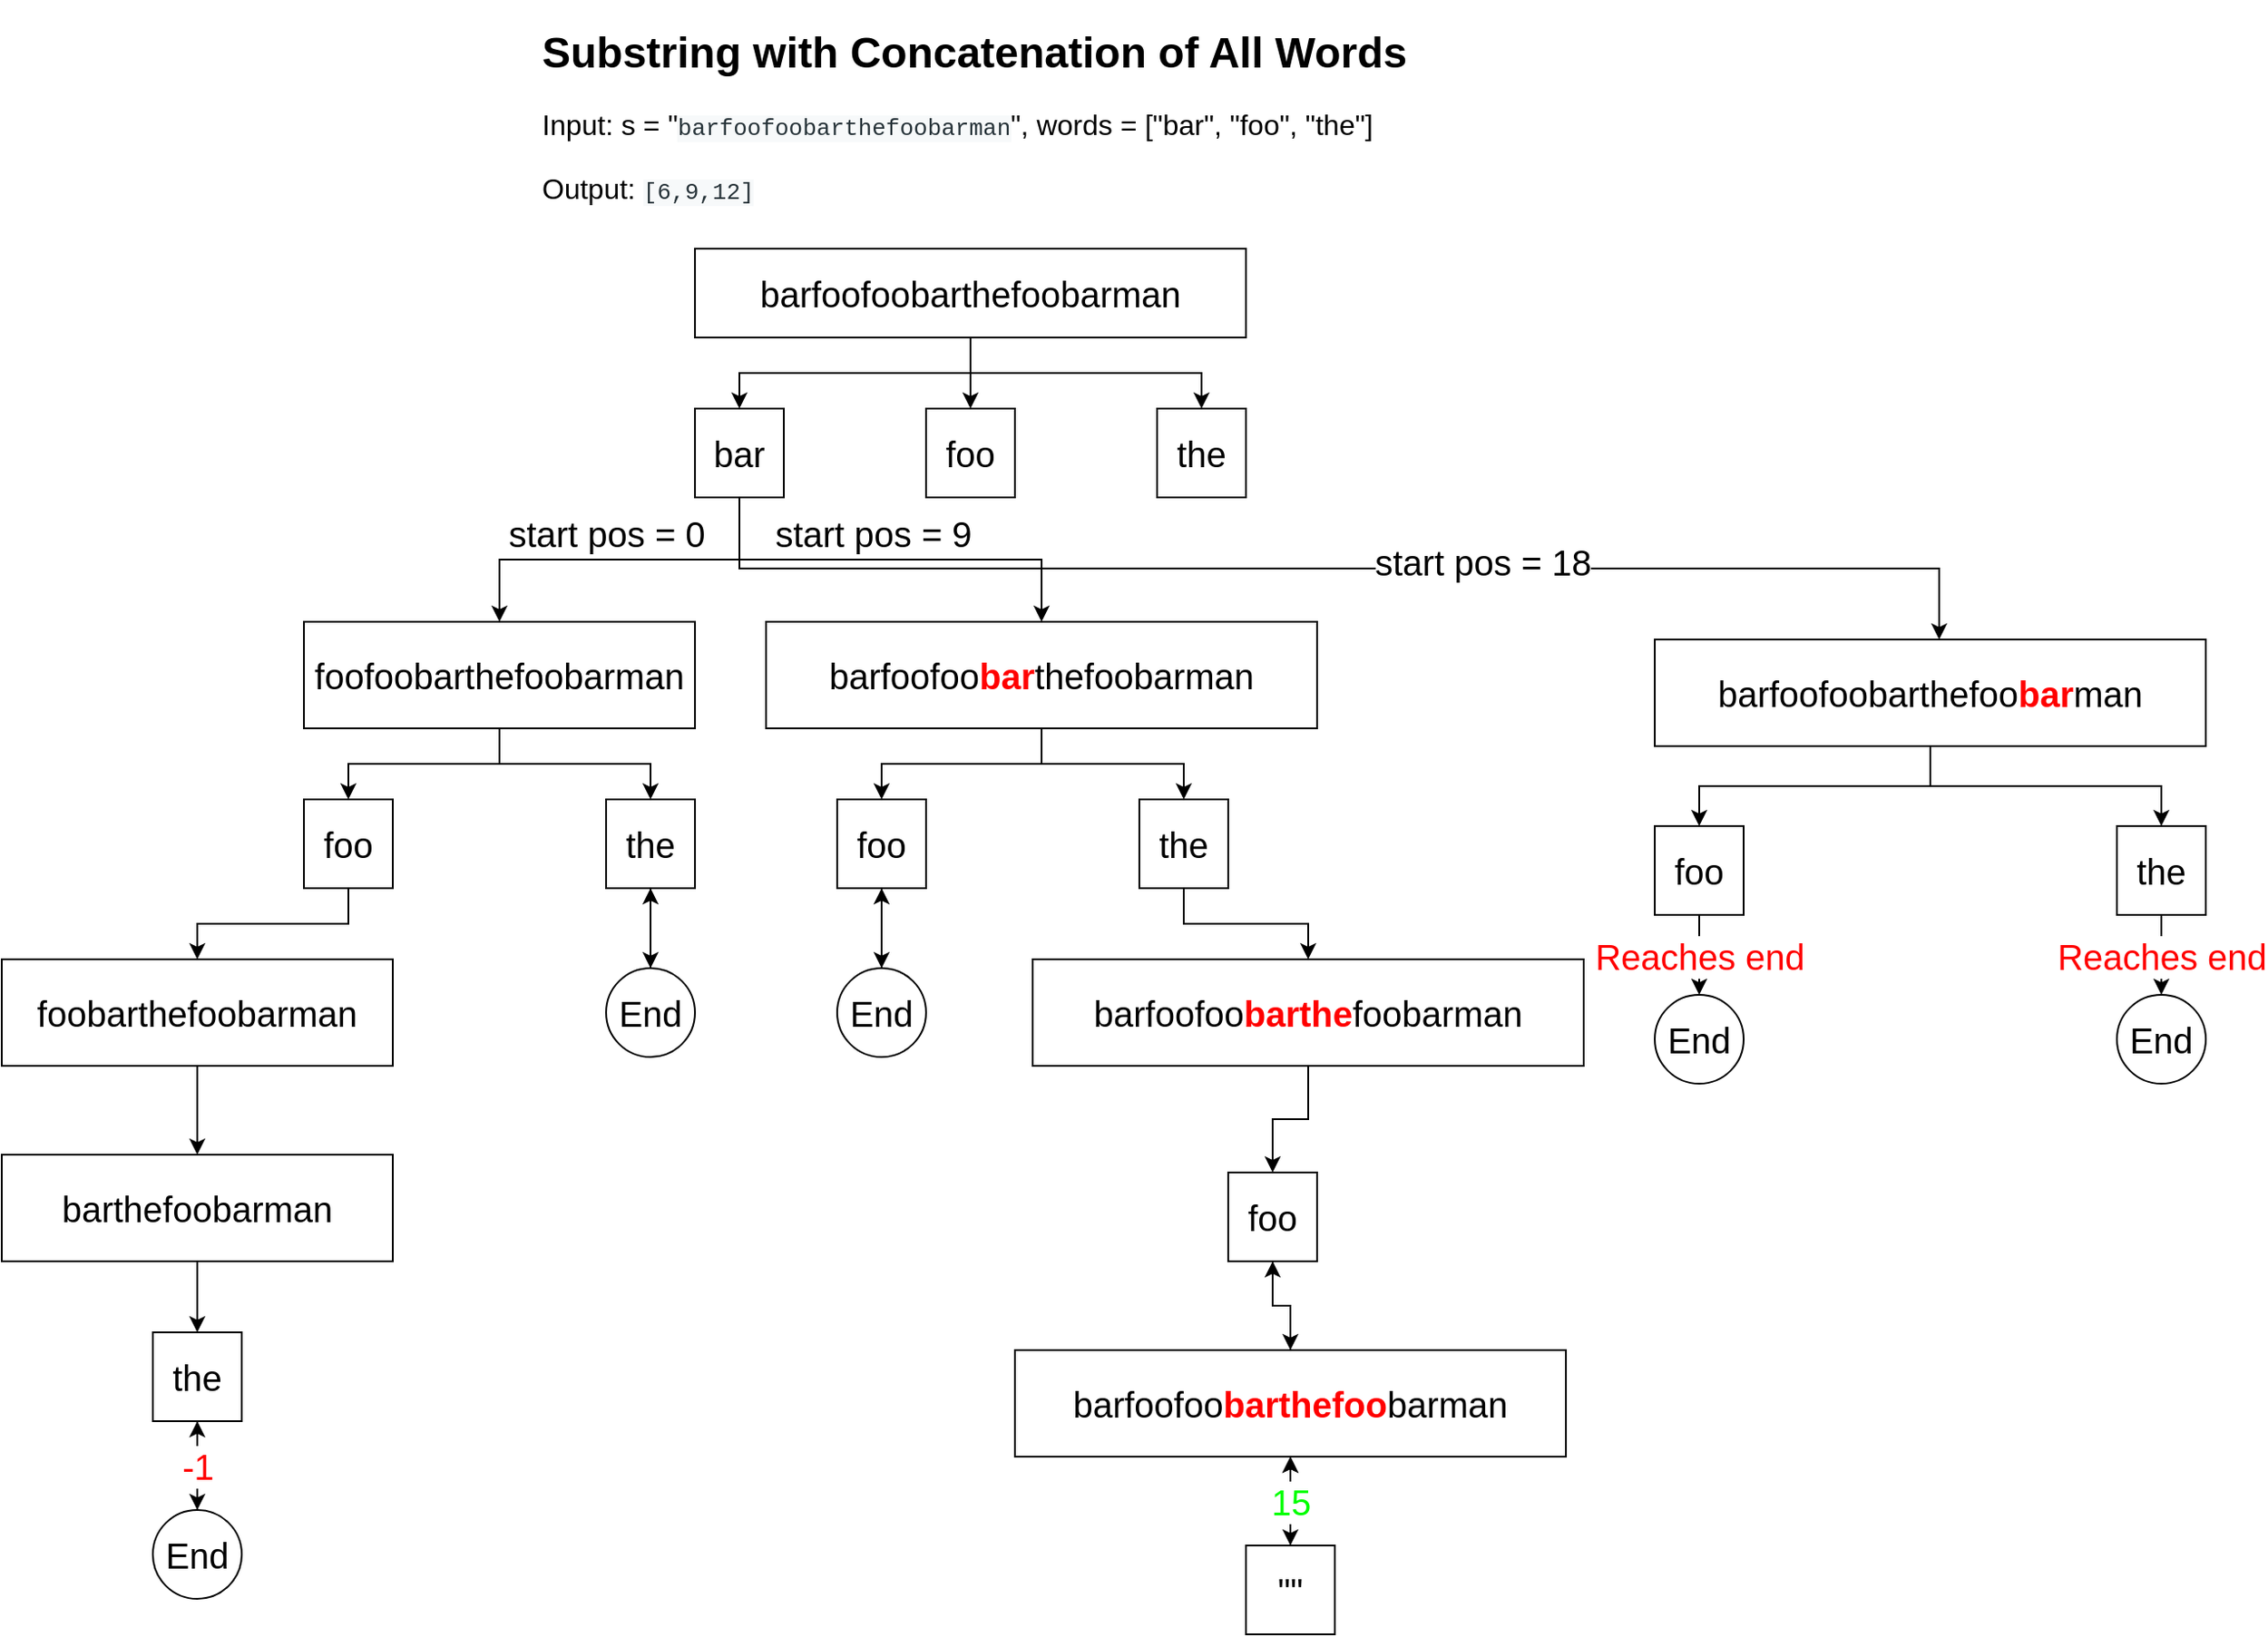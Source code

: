 <mxfile version="18.0.7" type="device"><diagram id="ZrSN_uqPv5qrPmAr1EH8" name="Page-1"><mxGraphModel dx="2200" dy="841" grid="1" gridSize="10" guides="1" tooltips="1" connect="1" arrows="1" fold="1" page="1" pageScale="1" pageWidth="850" pageHeight="1100" math="0" shadow="0"><root><mxCell id="0"/><mxCell id="1" parent="0"/><mxCell id="kT_5VE9SEpP5h8Xr_70L-1" value="&lt;h1&gt;Substring with Concatenation of All Words&lt;/h1&gt;&lt;p style=&quot;font-size: 16px;&quot;&gt;&lt;font style=&quot;font-size: 16px;&quot;&gt;Input: s = &quot;&lt;/font&gt;&lt;span style=&quot;background-color: rgb(247, 249, 250); color: rgb(38, 50, 56); font-family: SFMono-Regular, Consolas, &amp;quot;Liberation Mono&amp;quot;, Menlo, Courier, monospace; font-size: 13px;&quot;&gt;barfoofoobarthefoobarman&lt;/span&gt;&lt;span style=&quot;background-color: initial;&quot;&gt;&quot;, words = [&quot;bar&quot;, &quot;foo&quot;, &quot;the&quot;]&lt;/span&gt;&lt;/p&gt;&lt;p style=&quot;font-size: 16px;&quot;&gt;&lt;font style=&quot;font-size: 16px;&quot;&gt;Output:&amp;nbsp;&lt;/font&gt;&lt;span style=&quot;background-color: rgb(247, 249, 250); color: rgb(38, 50, 56); font-family: SFMono-Regular, Consolas, &amp;quot;Liberation Mono&amp;quot;, Menlo, Courier, monospace; font-size: 13px;&quot;&gt;[6,9,12]&lt;/span&gt;&lt;/p&gt;" style="text;html=1;strokeColor=none;fillColor=none;spacing=5;spacingTop=-20;whiteSpace=wrap;overflow=hidden;rounded=0;" parent="1" vertex="1"><mxGeometry x="209" y="70" width="520" height="110" as="geometry"/></mxCell><mxCell id="yL_nsu3qPvfJA4ulpi2M-5" style="edgeStyle=orthogonalEdgeStyle;rounded=0;orthogonalLoop=1;jettySize=auto;html=1;fontSize=20;" edge="1" parent="1" source="yL_nsu3qPvfJA4ulpi2M-1" target="yL_nsu3qPvfJA4ulpi2M-2"><mxGeometry relative="1" as="geometry"/></mxCell><mxCell id="yL_nsu3qPvfJA4ulpi2M-6" style="edgeStyle=orthogonalEdgeStyle;rounded=0;orthogonalLoop=1;jettySize=auto;html=1;entryX=0.5;entryY=0;entryDx=0;entryDy=0;fontSize=20;" edge="1" parent="1" source="yL_nsu3qPvfJA4ulpi2M-1" target="yL_nsu3qPvfJA4ulpi2M-4"><mxGeometry relative="1" as="geometry"/></mxCell><mxCell id="yL_nsu3qPvfJA4ulpi2M-7" style="edgeStyle=orthogonalEdgeStyle;rounded=0;orthogonalLoop=1;jettySize=auto;html=1;entryX=0.5;entryY=0;entryDx=0;entryDy=0;fontSize=20;" edge="1" parent="1" source="yL_nsu3qPvfJA4ulpi2M-1" target="yL_nsu3qPvfJA4ulpi2M-3"><mxGeometry relative="1" as="geometry"/></mxCell><mxCell id="yL_nsu3qPvfJA4ulpi2M-1" value="&lt;font style=&quot;font-size: 20px;&quot;&gt;barfoofoobarthefoobarman&lt;/font&gt;" style="rounded=0;whiteSpace=wrap;html=1;" vertex="1" parent="1"><mxGeometry x="300" y="200" width="310" height="50" as="geometry"/></mxCell><mxCell id="yL_nsu3qPvfJA4ulpi2M-9" style="edgeStyle=orthogonalEdgeStyle;rounded=0;orthogonalLoop=1;jettySize=auto;html=1;fontSize=20;" edge="1" parent="1" source="yL_nsu3qPvfJA4ulpi2M-2" target="yL_nsu3qPvfJA4ulpi2M-8"><mxGeometry relative="1" as="geometry"/></mxCell><mxCell id="yL_nsu3qPvfJA4ulpi2M-19" value="start pos = 0" style="edgeLabel;html=1;align=center;verticalAlign=middle;resizable=0;points=[];fontSize=20;" vertex="1" connectable="0" parent="yL_nsu3qPvfJA4ulpi2M-9"><mxGeometry x="-0.2" relative="1" as="geometry"><mxPoint x="-28" y="-15" as="offset"/></mxGeometry></mxCell><mxCell id="yL_nsu3qPvfJA4ulpi2M-28" value="&lt;font color=&quot;#000000&quot;&gt;start pos = 9&lt;/font&gt;" style="edgeStyle=orthogonalEdgeStyle;rounded=0;orthogonalLoop=1;jettySize=auto;html=1;entryX=0.5;entryY=0;entryDx=0;entryDy=0;fontSize=20;fontColor=#FF0000;" edge="1" parent="1" source="yL_nsu3qPvfJA4ulpi2M-2" target="yL_nsu3qPvfJA4ulpi2M-27"><mxGeometry x="-0.083" y="15" relative="1" as="geometry"><mxPoint as="offset"/></mxGeometry></mxCell><mxCell id="yL_nsu3qPvfJA4ulpi2M-52" style="edgeStyle=orthogonalEdgeStyle;rounded=0;orthogonalLoop=1;jettySize=auto;html=1;fontSize=20;fontColor=#00FF00;" edge="1" parent="1" source="yL_nsu3qPvfJA4ulpi2M-2" target="yL_nsu3qPvfJA4ulpi2M-51"><mxGeometry relative="1" as="geometry"><Array as="points"><mxPoint x="325" y="380"/><mxPoint x="1000" y="380"/></Array></mxGeometry></mxCell><mxCell id="yL_nsu3qPvfJA4ulpi2M-61" value="&lt;font color=&quot;#000000&quot;&gt;start pos = 18&lt;/font&gt;" style="edgeLabel;html=1;align=center;verticalAlign=middle;resizable=0;points=[];fontSize=20;fontColor=#FF0000;" vertex="1" connectable="0" parent="yL_nsu3qPvfJA4ulpi2M-52"><mxGeometry x="0.213" y="4" relative="1" as="geometry"><mxPoint as="offset"/></mxGeometry></mxCell><mxCell id="yL_nsu3qPvfJA4ulpi2M-2" value="bar" style="whiteSpace=wrap;html=1;aspect=fixed;fontSize=20;" vertex="1" parent="1"><mxGeometry x="300" y="290" width="50" height="50" as="geometry"/></mxCell><mxCell id="yL_nsu3qPvfJA4ulpi2M-3" value="the" style="whiteSpace=wrap;html=1;aspect=fixed;fontSize=20;" vertex="1" parent="1"><mxGeometry x="560" y="290" width="50" height="50" as="geometry"/></mxCell><mxCell id="yL_nsu3qPvfJA4ulpi2M-4" value="foo" style="whiteSpace=wrap;html=1;aspect=fixed;fontSize=20;" vertex="1" parent="1"><mxGeometry x="430" y="290" width="50" height="50" as="geometry"/></mxCell><mxCell id="yL_nsu3qPvfJA4ulpi2M-12" style="edgeStyle=orthogonalEdgeStyle;rounded=0;orthogonalLoop=1;jettySize=auto;html=1;fontSize=20;" edge="1" parent="1" source="yL_nsu3qPvfJA4ulpi2M-8" target="yL_nsu3qPvfJA4ulpi2M-11"><mxGeometry relative="1" as="geometry"/></mxCell><mxCell id="yL_nsu3qPvfJA4ulpi2M-13" style="edgeStyle=orthogonalEdgeStyle;rounded=0;orthogonalLoop=1;jettySize=auto;html=1;fontSize=20;" edge="1" parent="1" source="yL_nsu3qPvfJA4ulpi2M-8" target="yL_nsu3qPvfJA4ulpi2M-10"><mxGeometry relative="1" as="geometry"/></mxCell><mxCell id="yL_nsu3qPvfJA4ulpi2M-8" value="&lt;span style=&quot;&quot;&gt;foofoobarthefoobarman&lt;/span&gt;" style="rounded=0;whiteSpace=wrap;html=1;fontSize=20;" vertex="1" parent="1"><mxGeometry x="80" y="410" width="220" height="60" as="geometry"/></mxCell><mxCell id="yL_nsu3qPvfJA4ulpi2M-17" style="edgeStyle=orthogonalEdgeStyle;rounded=0;orthogonalLoop=1;jettySize=auto;html=1;entryX=0.5;entryY=0;entryDx=0;entryDy=0;fontSize=20;" edge="1" parent="1" source="yL_nsu3qPvfJA4ulpi2M-10" target="yL_nsu3qPvfJA4ulpi2M-16"><mxGeometry relative="1" as="geometry"/></mxCell><mxCell id="yL_nsu3qPvfJA4ulpi2M-15" style="edgeStyle=orthogonalEdgeStyle;rounded=0;orthogonalLoop=1;jettySize=auto;html=1;fontSize=20;" edge="1" parent="1" source="yL_nsu3qPvfJA4ulpi2M-11" target="yL_nsu3qPvfJA4ulpi2M-14"><mxGeometry relative="1" as="geometry"/></mxCell><mxCell id="yL_nsu3qPvfJA4ulpi2M-22" style="edgeStyle=orthogonalEdgeStyle;rounded=0;orthogonalLoop=1;jettySize=auto;html=1;fontSize=20;" edge="1" parent="1" source="yL_nsu3qPvfJA4ulpi2M-14" target="yL_nsu3qPvfJA4ulpi2M-21"><mxGeometry relative="1" as="geometry"/></mxCell><mxCell id="yL_nsu3qPvfJA4ulpi2M-14" value="&lt;span style=&quot;&quot;&gt;foobarthefoobarman&lt;/span&gt;" style="rounded=0;whiteSpace=wrap;html=1;fontSize=20;" vertex="1" parent="1"><mxGeometry x="-90" y="600" width="220" height="60" as="geometry"/></mxCell><mxCell id="yL_nsu3qPvfJA4ulpi2M-18" style="edgeStyle=orthogonalEdgeStyle;rounded=0;orthogonalLoop=1;jettySize=auto;html=1;entryX=0.5;entryY=1;entryDx=0;entryDy=0;fontSize=20;" edge="1" parent="1" source="yL_nsu3qPvfJA4ulpi2M-16" target="yL_nsu3qPvfJA4ulpi2M-10"><mxGeometry relative="1" as="geometry"/></mxCell><mxCell id="yL_nsu3qPvfJA4ulpi2M-16" value="End" style="ellipse;whiteSpace=wrap;html=1;aspect=fixed;fontSize=20;" vertex="1" parent="1"><mxGeometry x="250" y="605" width="50" height="50" as="geometry"/></mxCell><mxCell id="yL_nsu3qPvfJA4ulpi2M-24" style="edgeStyle=orthogonalEdgeStyle;rounded=0;orthogonalLoop=1;jettySize=auto;html=1;entryX=0.5;entryY=0;entryDx=0;entryDy=0;fontSize=20;" edge="1" parent="1" source="yL_nsu3qPvfJA4ulpi2M-21" target="yL_nsu3qPvfJA4ulpi2M-23"><mxGeometry relative="1" as="geometry"/></mxCell><mxCell id="yL_nsu3qPvfJA4ulpi2M-21" value="&lt;span style=&quot;&quot;&gt;barthefoobarman&lt;/span&gt;" style="rounded=0;whiteSpace=wrap;html=1;fontSize=20;" vertex="1" parent="1"><mxGeometry x="-90" y="710" width="220" height="60" as="geometry"/></mxCell><mxCell id="yL_nsu3qPvfJA4ulpi2M-26" style="edgeStyle=orthogonalEdgeStyle;rounded=0;orthogonalLoop=1;jettySize=auto;html=1;fontSize=20;" edge="1" parent="1" source="yL_nsu3qPvfJA4ulpi2M-23" target="yL_nsu3qPvfJA4ulpi2M-25"><mxGeometry relative="1" as="geometry"/></mxCell><mxCell id="yL_nsu3qPvfJA4ulpi2M-23" value="the" style="whiteSpace=wrap;html=1;aspect=fixed;fontSize=20;" vertex="1" parent="1"><mxGeometry x="-5" y="810" width="50" height="50" as="geometry"/></mxCell><mxCell id="yL_nsu3qPvfJA4ulpi2M-47" value="-1" style="edgeStyle=orthogonalEdgeStyle;rounded=0;orthogonalLoop=1;jettySize=auto;html=1;entryX=0.5;entryY=1;entryDx=0;entryDy=0;fontSize=20;fontColor=#FF0000;" edge="1" parent="1" source="yL_nsu3qPvfJA4ulpi2M-25" target="yL_nsu3qPvfJA4ulpi2M-23"><mxGeometry relative="1" as="geometry"/></mxCell><mxCell id="yL_nsu3qPvfJA4ulpi2M-25" value="End" style="ellipse;whiteSpace=wrap;html=1;aspect=fixed;fontSize=20;" vertex="1" parent="1"><mxGeometry x="-5" y="910" width="50" height="50" as="geometry"/></mxCell><mxCell id="yL_nsu3qPvfJA4ulpi2M-33" style="edgeStyle=orthogonalEdgeStyle;rounded=0;orthogonalLoop=1;jettySize=auto;html=1;entryX=0.5;entryY=0;entryDx=0;entryDy=0;fontSize=20;fontColor=#000000;" edge="1" parent="1" source="yL_nsu3qPvfJA4ulpi2M-27" target="yL_nsu3qPvfJA4ulpi2M-32"><mxGeometry relative="1" as="geometry"/></mxCell><mxCell id="yL_nsu3qPvfJA4ulpi2M-34" style="edgeStyle=orthogonalEdgeStyle;rounded=0;orthogonalLoop=1;jettySize=auto;html=1;entryX=0.5;entryY=0;entryDx=0;entryDy=0;fontSize=20;fontColor=#000000;" edge="1" parent="1" source="yL_nsu3qPvfJA4ulpi2M-27" target="yL_nsu3qPvfJA4ulpi2M-31"><mxGeometry relative="1" as="geometry"/></mxCell><mxCell id="yL_nsu3qPvfJA4ulpi2M-27" value="&lt;font style=&quot;font-size: 20px;&quot;&gt;barfoofoo&lt;b&gt;&lt;font color=&quot;#ff0000&quot;&gt;bar&lt;/font&gt;&lt;/b&gt;thefoobarman&lt;/font&gt;" style="rounded=0;whiteSpace=wrap;html=1;" vertex="1" parent="1"><mxGeometry x="340" y="410" width="310" height="60" as="geometry"/></mxCell><mxCell id="yL_nsu3qPvfJA4ulpi2M-29" value="" style="group" vertex="1" connectable="0" parent="1"><mxGeometry x="80" y="510" width="220" height="50" as="geometry"/></mxCell><mxCell id="yL_nsu3qPvfJA4ulpi2M-10" value="the" style="whiteSpace=wrap;html=1;aspect=fixed;fontSize=20;" vertex="1" parent="yL_nsu3qPvfJA4ulpi2M-29"><mxGeometry x="170" width="50" height="50" as="geometry"/></mxCell><mxCell id="yL_nsu3qPvfJA4ulpi2M-11" value="foo" style="whiteSpace=wrap;html=1;aspect=fixed;fontSize=20;" vertex="1" parent="yL_nsu3qPvfJA4ulpi2M-29"><mxGeometry width="50" height="50" as="geometry"/></mxCell><mxCell id="yL_nsu3qPvfJA4ulpi2M-37" style="edgeStyle=orthogonalEdgeStyle;rounded=0;orthogonalLoop=1;jettySize=auto;html=1;fontSize=20;fontColor=#000000;" edge="1" parent="1" source="yL_nsu3qPvfJA4ulpi2M-35" target="yL_nsu3qPvfJA4ulpi2M-32"><mxGeometry relative="1" as="geometry"/></mxCell><mxCell id="yL_nsu3qPvfJA4ulpi2M-35" value="End" style="ellipse;whiteSpace=wrap;html=1;aspect=fixed;fontSize=20;" vertex="1" parent="1"><mxGeometry x="380" y="605" width="50" height="50" as="geometry"/></mxCell><mxCell id="yL_nsu3qPvfJA4ulpi2M-36" style="edgeStyle=orthogonalEdgeStyle;rounded=0;orthogonalLoop=1;jettySize=auto;html=1;fontSize=20;fontColor=#000000;" edge="1" parent="1" source="yL_nsu3qPvfJA4ulpi2M-32" target="yL_nsu3qPvfJA4ulpi2M-35"><mxGeometry relative="1" as="geometry"/></mxCell><mxCell id="yL_nsu3qPvfJA4ulpi2M-42" style="edgeStyle=orthogonalEdgeStyle;rounded=0;orthogonalLoop=1;jettySize=auto;html=1;entryX=0.5;entryY=0;entryDx=0;entryDy=0;fontSize=20;fontColor=#FF0000;" edge="1" parent="1" source="yL_nsu3qPvfJA4ulpi2M-39" target="yL_nsu3qPvfJA4ulpi2M-41"><mxGeometry relative="1" as="geometry"/></mxCell><mxCell id="yL_nsu3qPvfJA4ulpi2M-39" value="&lt;font style=&quot;font-size: 20px;&quot;&gt;barfoofoo&lt;b&gt;&lt;font color=&quot;#ff0000&quot;&gt;bar&lt;/font&gt;&lt;/b&gt;&lt;font color=&quot;#ff0000&quot;&gt;&lt;b&gt;the&lt;/b&gt;&lt;/font&gt;foobarman&lt;/font&gt;" style="rounded=0;whiteSpace=wrap;html=1;" vertex="1" parent="1"><mxGeometry x="490" y="600" width="310" height="60" as="geometry"/></mxCell><mxCell id="yL_nsu3qPvfJA4ulpi2M-40" style="edgeStyle=orthogonalEdgeStyle;rounded=0;orthogonalLoop=1;jettySize=auto;html=1;fontSize=20;fontColor=#000000;" edge="1" parent="1" source="yL_nsu3qPvfJA4ulpi2M-31" target="yL_nsu3qPvfJA4ulpi2M-39"><mxGeometry relative="1" as="geometry"/></mxCell><mxCell id="yL_nsu3qPvfJA4ulpi2M-31" value="the" style="whiteSpace=wrap;html=1;aspect=fixed;fontSize=20;" vertex="1" parent="1"><mxGeometry x="550" y="510" width="50" height="50" as="geometry"/></mxCell><mxCell id="yL_nsu3qPvfJA4ulpi2M-32" value="foo" style="whiteSpace=wrap;html=1;aspect=fixed;fontSize=20;" vertex="1" parent="1"><mxGeometry x="380" y="510" width="50" height="50" as="geometry"/></mxCell><mxCell id="yL_nsu3qPvfJA4ulpi2M-44" style="edgeStyle=orthogonalEdgeStyle;rounded=0;orthogonalLoop=1;jettySize=auto;html=1;entryX=0.5;entryY=0;entryDx=0;entryDy=0;fontSize=20;fontColor=#FF0000;" edge="1" parent="1" source="yL_nsu3qPvfJA4ulpi2M-41" target="yL_nsu3qPvfJA4ulpi2M-43"><mxGeometry relative="1" as="geometry"/></mxCell><mxCell id="yL_nsu3qPvfJA4ulpi2M-41" value="foo" style="whiteSpace=wrap;html=1;aspect=fixed;fontSize=20;" vertex="1" parent="1"><mxGeometry x="600" y="720" width="50" height="50" as="geometry"/></mxCell><mxCell id="yL_nsu3qPvfJA4ulpi2M-49" style="edgeStyle=orthogonalEdgeStyle;rounded=0;orthogonalLoop=1;jettySize=auto;html=1;entryX=0.5;entryY=0;entryDx=0;entryDy=0;fontSize=20;fontColor=#FF0000;" edge="1" parent="1" source="yL_nsu3qPvfJA4ulpi2M-43" target="yL_nsu3qPvfJA4ulpi2M-45"><mxGeometry relative="1" as="geometry"/></mxCell><mxCell id="yL_nsu3qPvfJA4ulpi2M-50" style="edgeStyle=orthogonalEdgeStyle;rounded=0;orthogonalLoop=1;jettySize=auto;html=1;entryX=0.5;entryY=1;entryDx=0;entryDy=0;fontSize=20;fontColor=#00FF00;" edge="1" parent="1" source="yL_nsu3qPvfJA4ulpi2M-43" target="yL_nsu3qPvfJA4ulpi2M-41"><mxGeometry relative="1" as="geometry"/></mxCell><mxCell id="yL_nsu3qPvfJA4ulpi2M-43" value="&lt;font style=&quot;font-size: 20px;&quot;&gt;barfoofoo&lt;b&gt;&lt;font color=&quot;#ff0000&quot;&gt;bar&lt;/font&gt;&lt;/b&gt;&lt;font color=&quot;#ff0000&quot;&gt;&lt;b&gt;the&lt;/b&gt;&lt;/font&gt;&lt;b&gt;&lt;font color=&quot;#ff0000&quot;&gt;foo&lt;/font&gt;&lt;/b&gt;barman&lt;/font&gt;" style="rounded=0;whiteSpace=wrap;html=1;" vertex="1" parent="1"><mxGeometry x="480" y="820" width="310" height="60" as="geometry"/></mxCell><mxCell id="yL_nsu3qPvfJA4ulpi2M-46" style="edgeStyle=orthogonalEdgeStyle;rounded=0;orthogonalLoop=1;jettySize=auto;html=1;entryX=0.5;entryY=1;entryDx=0;entryDy=0;fontSize=20;fontColor=#FF0000;" edge="1" parent="1" source="yL_nsu3qPvfJA4ulpi2M-45" target="yL_nsu3qPvfJA4ulpi2M-43"><mxGeometry relative="1" as="geometry"/></mxCell><mxCell id="yL_nsu3qPvfJA4ulpi2M-48" value="&lt;font color=&quot;#00ff00&quot;&gt;15&lt;/font&gt;" style="edgeStyle=orthogonalEdgeStyle;rounded=0;orthogonalLoop=1;jettySize=auto;html=1;entryX=0.5;entryY=1;entryDx=0;entryDy=0;fontSize=20;fontColor=#FF0000;" edge="1" parent="1" source="yL_nsu3qPvfJA4ulpi2M-45" target="yL_nsu3qPvfJA4ulpi2M-43"><mxGeometry relative="1" as="geometry"/></mxCell><mxCell id="yL_nsu3qPvfJA4ulpi2M-45" value="&quot;&quot;" style="whiteSpace=wrap;html=1;aspect=fixed;fontSize=20;" vertex="1" parent="1"><mxGeometry x="610" y="930" width="50" height="50" as="geometry"/></mxCell><mxCell id="yL_nsu3qPvfJA4ulpi2M-55" style="edgeStyle=orthogonalEdgeStyle;rounded=0;orthogonalLoop=1;jettySize=auto;html=1;fontSize=20;fontColor=#FF0000;" edge="1" parent="1" source="yL_nsu3qPvfJA4ulpi2M-51" target="yL_nsu3qPvfJA4ulpi2M-54"><mxGeometry relative="1" as="geometry"/></mxCell><mxCell id="yL_nsu3qPvfJA4ulpi2M-56" style="edgeStyle=orthogonalEdgeStyle;rounded=0;orthogonalLoop=1;jettySize=auto;html=1;entryX=0.5;entryY=0;entryDx=0;entryDy=0;fontSize=20;fontColor=#FF0000;" edge="1" parent="1" source="yL_nsu3qPvfJA4ulpi2M-51" target="yL_nsu3qPvfJA4ulpi2M-53"><mxGeometry relative="1" as="geometry"/></mxCell><mxCell id="yL_nsu3qPvfJA4ulpi2M-51" value="&lt;font style=&quot;font-size: 20px;&quot;&gt;barfoofoobarthefoo&lt;b&gt;&lt;font color=&quot;#ff0000&quot;&gt;bar&lt;/font&gt;&lt;/b&gt;man&lt;/font&gt;" style="rounded=0;whiteSpace=wrap;html=1;" vertex="1" parent="1"><mxGeometry x="840" y="420" width="310" height="60" as="geometry"/></mxCell><mxCell id="yL_nsu3qPvfJA4ulpi2M-60" value="Reaches end" style="edgeStyle=orthogonalEdgeStyle;rounded=0;orthogonalLoop=1;jettySize=auto;html=1;fontSize=20;fontColor=#FF0000;" edge="1" parent="1" source="yL_nsu3qPvfJA4ulpi2M-53" target="yL_nsu3qPvfJA4ulpi2M-59"><mxGeometry relative="1" as="geometry"/></mxCell><mxCell id="yL_nsu3qPvfJA4ulpi2M-53" value="the" style="whiteSpace=wrap;html=1;aspect=fixed;fontSize=20;" vertex="1" parent="1"><mxGeometry x="1100" y="525" width="50" height="50" as="geometry"/></mxCell><mxCell id="yL_nsu3qPvfJA4ulpi2M-58" value="Reaches end" style="edgeStyle=orthogonalEdgeStyle;rounded=0;orthogonalLoop=1;jettySize=auto;html=1;fontSize=20;fontColor=#FF0000;" edge="1" parent="1" source="yL_nsu3qPvfJA4ulpi2M-54" target="yL_nsu3qPvfJA4ulpi2M-57"><mxGeometry relative="1" as="geometry"/></mxCell><mxCell id="yL_nsu3qPvfJA4ulpi2M-54" value="foo" style="whiteSpace=wrap;html=1;aspect=fixed;fontSize=20;" vertex="1" parent="1"><mxGeometry x="840" y="525" width="50" height="50" as="geometry"/></mxCell><mxCell id="yL_nsu3qPvfJA4ulpi2M-57" value="End" style="ellipse;whiteSpace=wrap;html=1;aspect=fixed;fontSize=20;" vertex="1" parent="1"><mxGeometry x="840" y="620" width="50" height="50" as="geometry"/></mxCell><mxCell id="yL_nsu3qPvfJA4ulpi2M-59" value="End" style="ellipse;whiteSpace=wrap;html=1;aspect=fixed;fontSize=20;" vertex="1" parent="1"><mxGeometry x="1100" y="620" width="50" height="50" as="geometry"/></mxCell></root></mxGraphModel></diagram></mxfile>